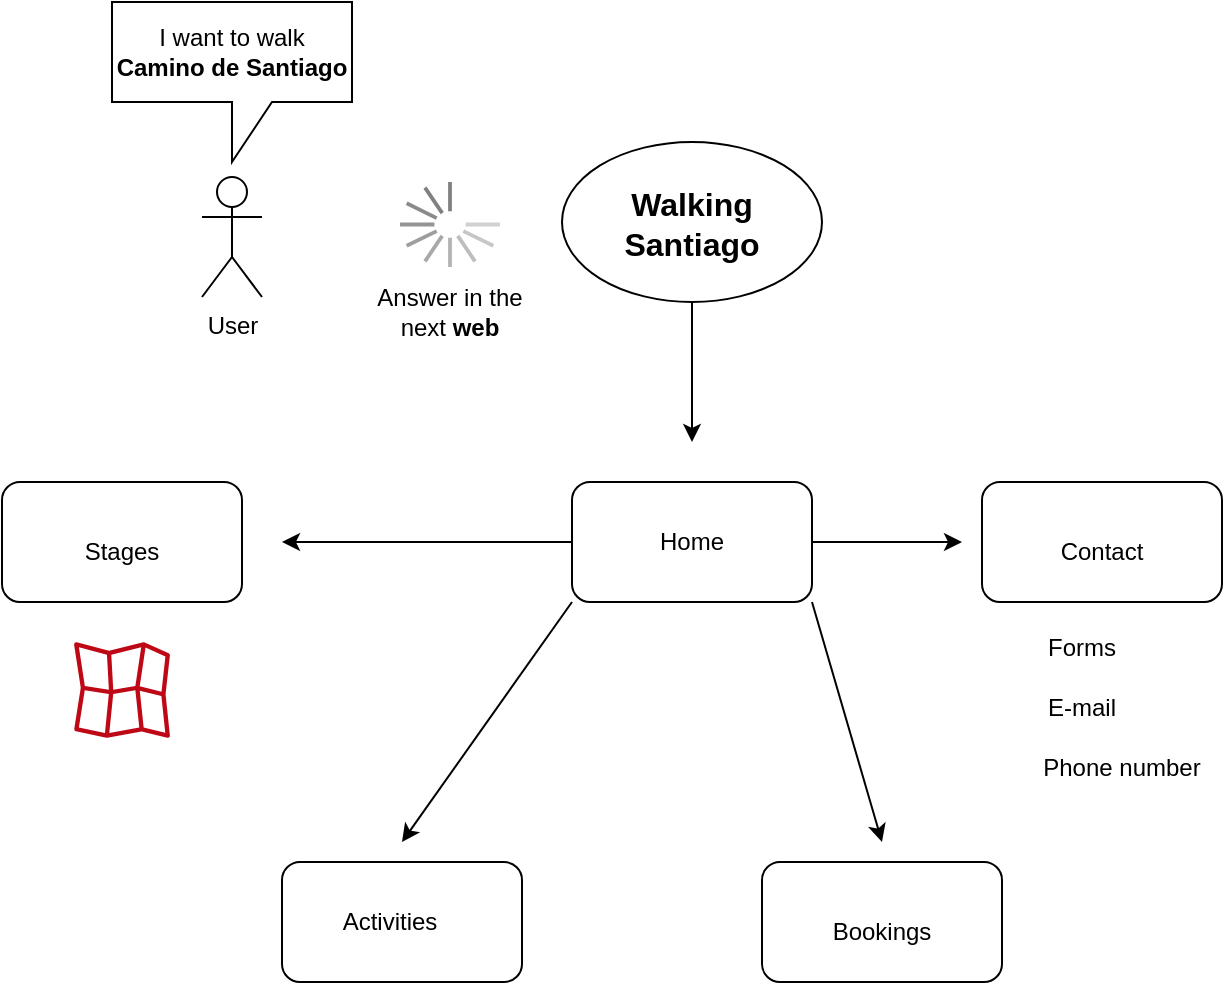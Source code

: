 <mxfile version="16.6.2" type="github">
  <diagram id="ETbB7pThjScWrjyHDcX5" name="Page-1">
    <mxGraphModel dx="1038" dy="547" grid="1" gridSize="10" guides="1" tooltips="1" connect="1" arrows="1" fold="1" page="1" pageScale="1" pageWidth="827" pageHeight="1169" math="0" shadow="0">
      <root>
        <mxCell id="0" />
        <mxCell id="1" parent="0" />
        <mxCell id="hG946J1BN3dbOdlKkcft-12" value="" style="shape=callout;whiteSpace=wrap;html=1;perimeter=calloutPerimeter;" parent="1" vertex="1">
          <mxGeometry x="245" y="170" width="120" height="80" as="geometry" />
        </mxCell>
        <mxCell id="hG946J1BN3dbOdlKkcft-3" value="Answer in the next &lt;b&gt;web&lt;/b&gt;" style="text;html=1;strokeColor=none;fillColor=none;align=center;verticalAlign=middle;whiteSpace=wrap;rounded=0;" parent="1" vertex="1">
          <mxGeometry x="373.5" y="317.5" width="80" height="15" as="geometry" />
        </mxCell>
        <mxCell id="hG946J1BN3dbOdlKkcft-5" value="User" style="shape=umlActor;verticalLabelPosition=bottom;verticalAlign=top;html=1;outlineConnect=0;" parent="1" vertex="1">
          <mxGeometry x="290" y="257.5" width="30" height="60" as="geometry" />
        </mxCell>
        <mxCell id="hG946J1BN3dbOdlKkcft-8" value="I want to walk &lt;b&gt;Camino de Santiago&lt;/b&gt;" style="text;html=1;strokeColor=none;fillColor=none;align=center;verticalAlign=middle;whiteSpace=wrap;rounded=0;" parent="1" vertex="1">
          <mxGeometry x="245" y="180" width="120" height="30" as="geometry" />
        </mxCell>
        <mxCell id="hG946J1BN3dbOdlKkcft-9" value="" style="ellipse;whiteSpace=wrap;html=1;" parent="1" vertex="1">
          <mxGeometry x="470" y="240" width="130" height="80" as="geometry" />
        </mxCell>
        <mxCell id="hG946J1BN3dbOdlKkcft-10" value="&lt;b&gt;&lt;font style=&quot;font-size: 16px&quot;&gt;Walking Santiago&lt;/font&gt;&lt;/b&gt;" style="text;html=1;strokeColor=none;fillColor=none;align=center;verticalAlign=middle;whiteSpace=wrap;rounded=0;" parent="1" vertex="1">
          <mxGeometry x="505" y="266.25" width="60" height="30" as="geometry" />
        </mxCell>
        <mxCell id="hG946J1BN3dbOdlKkcft-21" value="" style="verticalLabelPosition=bottom;shadow=0;dashed=0;align=center;html=1;verticalAlign=top;strokeWidth=1;shape=mxgraph.mockup.misc.loading_circle_2;pointerEvents=1;fontSize=16;" parent="1" vertex="1">
          <mxGeometry x="389" y="260" width="50" height="42.5" as="geometry" />
        </mxCell>
        <mxCell id="e4_SNkERJxadGvZaKcnh-1" value="" style="endArrow=classic;html=1;rounded=0;exitX=0.5;exitY=1;exitDx=0;exitDy=0;" edge="1" parent="1" source="hG946J1BN3dbOdlKkcft-9">
          <mxGeometry width="50" height="50" relative="1" as="geometry">
            <mxPoint x="390" y="440" as="sourcePoint" />
            <mxPoint x="535" y="390" as="targetPoint" />
          </mxGeometry>
        </mxCell>
        <mxCell id="e4_SNkERJxadGvZaKcnh-2" value="Home" style="rounded=1;whiteSpace=wrap;html=1;" vertex="1" parent="1">
          <mxGeometry x="475" y="410" width="120" height="60" as="geometry" />
        </mxCell>
        <mxCell id="e4_SNkERJxadGvZaKcnh-3" value="" style="endArrow=classic;html=1;rounded=0;exitX=0;exitY=0.5;exitDx=0;exitDy=0;" edge="1" parent="1" source="e4_SNkERJxadGvZaKcnh-2">
          <mxGeometry width="50" height="50" relative="1" as="geometry">
            <mxPoint x="390" y="440" as="sourcePoint" />
            <mxPoint x="330" y="440" as="targetPoint" />
          </mxGeometry>
        </mxCell>
        <mxCell id="e4_SNkERJxadGvZaKcnh-4" value="" style="endArrow=classic;html=1;rounded=0;exitX=0;exitY=1;exitDx=0;exitDy=0;" edge="1" parent="1" source="e4_SNkERJxadGvZaKcnh-2">
          <mxGeometry width="50" height="50" relative="1" as="geometry">
            <mxPoint x="390" y="440" as="sourcePoint" />
            <mxPoint x="390" y="590" as="targetPoint" />
          </mxGeometry>
        </mxCell>
        <mxCell id="e4_SNkERJxadGvZaKcnh-5" value="" style="endArrow=classic;html=1;rounded=0;exitX=1;exitY=0.5;exitDx=0;exitDy=0;" edge="1" parent="1" source="e4_SNkERJxadGvZaKcnh-2">
          <mxGeometry width="50" height="50" relative="1" as="geometry">
            <mxPoint x="390" y="440" as="sourcePoint" />
            <mxPoint x="670" y="440" as="targetPoint" />
          </mxGeometry>
        </mxCell>
        <mxCell id="e4_SNkERJxadGvZaKcnh-6" value="" style="rounded=1;whiteSpace=wrap;html=1;" vertex="1" parent="1">
          <mxGeometry x="190" y="410" width="120" height="60" as="geometry" />
        </mxCell>
        <mxCell id="e4_SNkERJxadGvZaKcnh-7" value="" style="rounded=1;whiteSpace=wrap;html=1;" vertex="1" parent="1">
          <mxGeometry x="330" y="600" width="120" height="60" as="geometry" />
        </mxCell>
        <mxCell id="e4_SNkERJxadGvZaKcnh-8" value="" style="rounded=1;whiteSpace=wrap;html=1;" vertex="1" parent="1">
          <mxGeometry x="680" y="410" width="120" height="60" as="geometry" />
        </mxCell>
        <mxCell id="e4_SNkERJxadGvZaKcnh-9" value="" style="rounded=1;whiteSpace=wrap;html=1;" vertex="1" parent="1">
          <mxGeometry x="570" y="600" width="120" height="60" as="geometry" />
        </mxCell>
        <mxCell id="e4_SNkERJxadGvZaKcnh-10" value="" style="endArrow=classic;html=1;rounded=0;exitX=1;exitY=1;exitDx=0;exitDy=0;" edge="1" parent="1" source="e4_SNkERJxadGvZaKcnh-2">
          <mxGeometry width="50" height="50" relative="1" as="geometry">
            <mxPoint x="390" y="440" as="sourcePoint" />
            <mxPoint x="630" y="590" as="targetPoint" />
          </mxGeometry>
        </mxCell>
        <mxCell id="e4_SNkERJxadGvZaKcnh-11" value="Stages" style="text;html=1;strokeColor=none;fillColor=none;align=center;verticalAlign=middle;whiteSpace=wrap;rounded=0;" vertex="1" parent="1">
          <mxGeometry x="220" y="430" width="60" height="30" as="geometry" />
        </mxCell>
        <mxCell id="e4_SNkERJxadGvZaKcnh-12" value="Bookings" style="text;html=1;strokeColor=none;fillColor=none;align=center;verticalAlign=middle;whiteSpace=wrap;rounded=0;" vertex="1" parent="1">
          <mxGeometry x="600" y="620" width="60" height="30" as="geometry" />
        </mxCell>
        <mxCell id="e4_SNkERJxadGvZaKcnh-13" value="Activities" style="text;html=1;strokeColor=none;fillColor=none;align=center;verticalAlign=middle;whiteSpace=wrap;rounded=0;" vertex="1" parent="1">
          <mxGeometry x="354" y="615" width="60" height="30" as="geometry" />
        </mxCell>
        <mxCell id="e4_SNkERJxadGvZaKcnh-14" value="Contact" style="text;html=1;strokeColor=none;fillColor=none;align=center;verticalAlign=middle;whiteSpace=wrap;rounded=0;" vertex="1" parent="1">
          <mxGeometry x="710" y="430" width="60" height="30" as="geometry" />
        </mxCell>
        <mxCell id="e4_SNkERJxadGvZaKcnh-15" value="" style="sketch=0;outlineConnect=0;fontColor=#232F3E;gradientColor=none;fillColor=#BF0816;strokeColor=none;dashed=0;verticalLabelPosition=bottom;verticalAlign=top;align=center;html=1;fontSize=12;fontStyle=0;aspect=fixed;shape=mxgraph.aws4.location_service_map;" vertex="1" parent="1">
          <mxGeometry x="226" y="490" width="48" height="48" as="geometry" />
        </mxCell>
        <mxCell id="e4_SNkERJxadGvZaKcnh-16" value="Forms" style="text;html=1;strokeColor=none;fillColor=none;align=center;verticalAlign=middle;whiteSpace=wrap;rounded=0;" vertex="1" parent="1">
          <mxGeometry x="680" y="478" width="100" height="30" as="geometry" />
        </mxCell>
        <mxCell id="e4_SNkERJxadGvZaKcnh-17" value="E-mail" style="text;html=1;strokeColor=none;fillColor=none;align=center;verticalAlign=middle;whiteSpace=wrap;rounded=0;" vertex="1" parent="1">
          <mxGeometry x="700" y="508" width="60" height="30" as="geometry" />
        </mxCell>
        <mxCell id="e4_SNkERJxadGvZaKcnh-18" value="Phone number" style="text;html=1;strokeColor=none;fillColor=none;align=center;verticalAlign=middle;whiteSpace=wrap;rounded=0;" vertex="1" parent="1">
          <mxGeometry x="700" y="538" width="100" height="30" as="geometry" />
        </mxCell>
      </root>
    </mxGraphModel>
  </diagram>
</mxfile>
